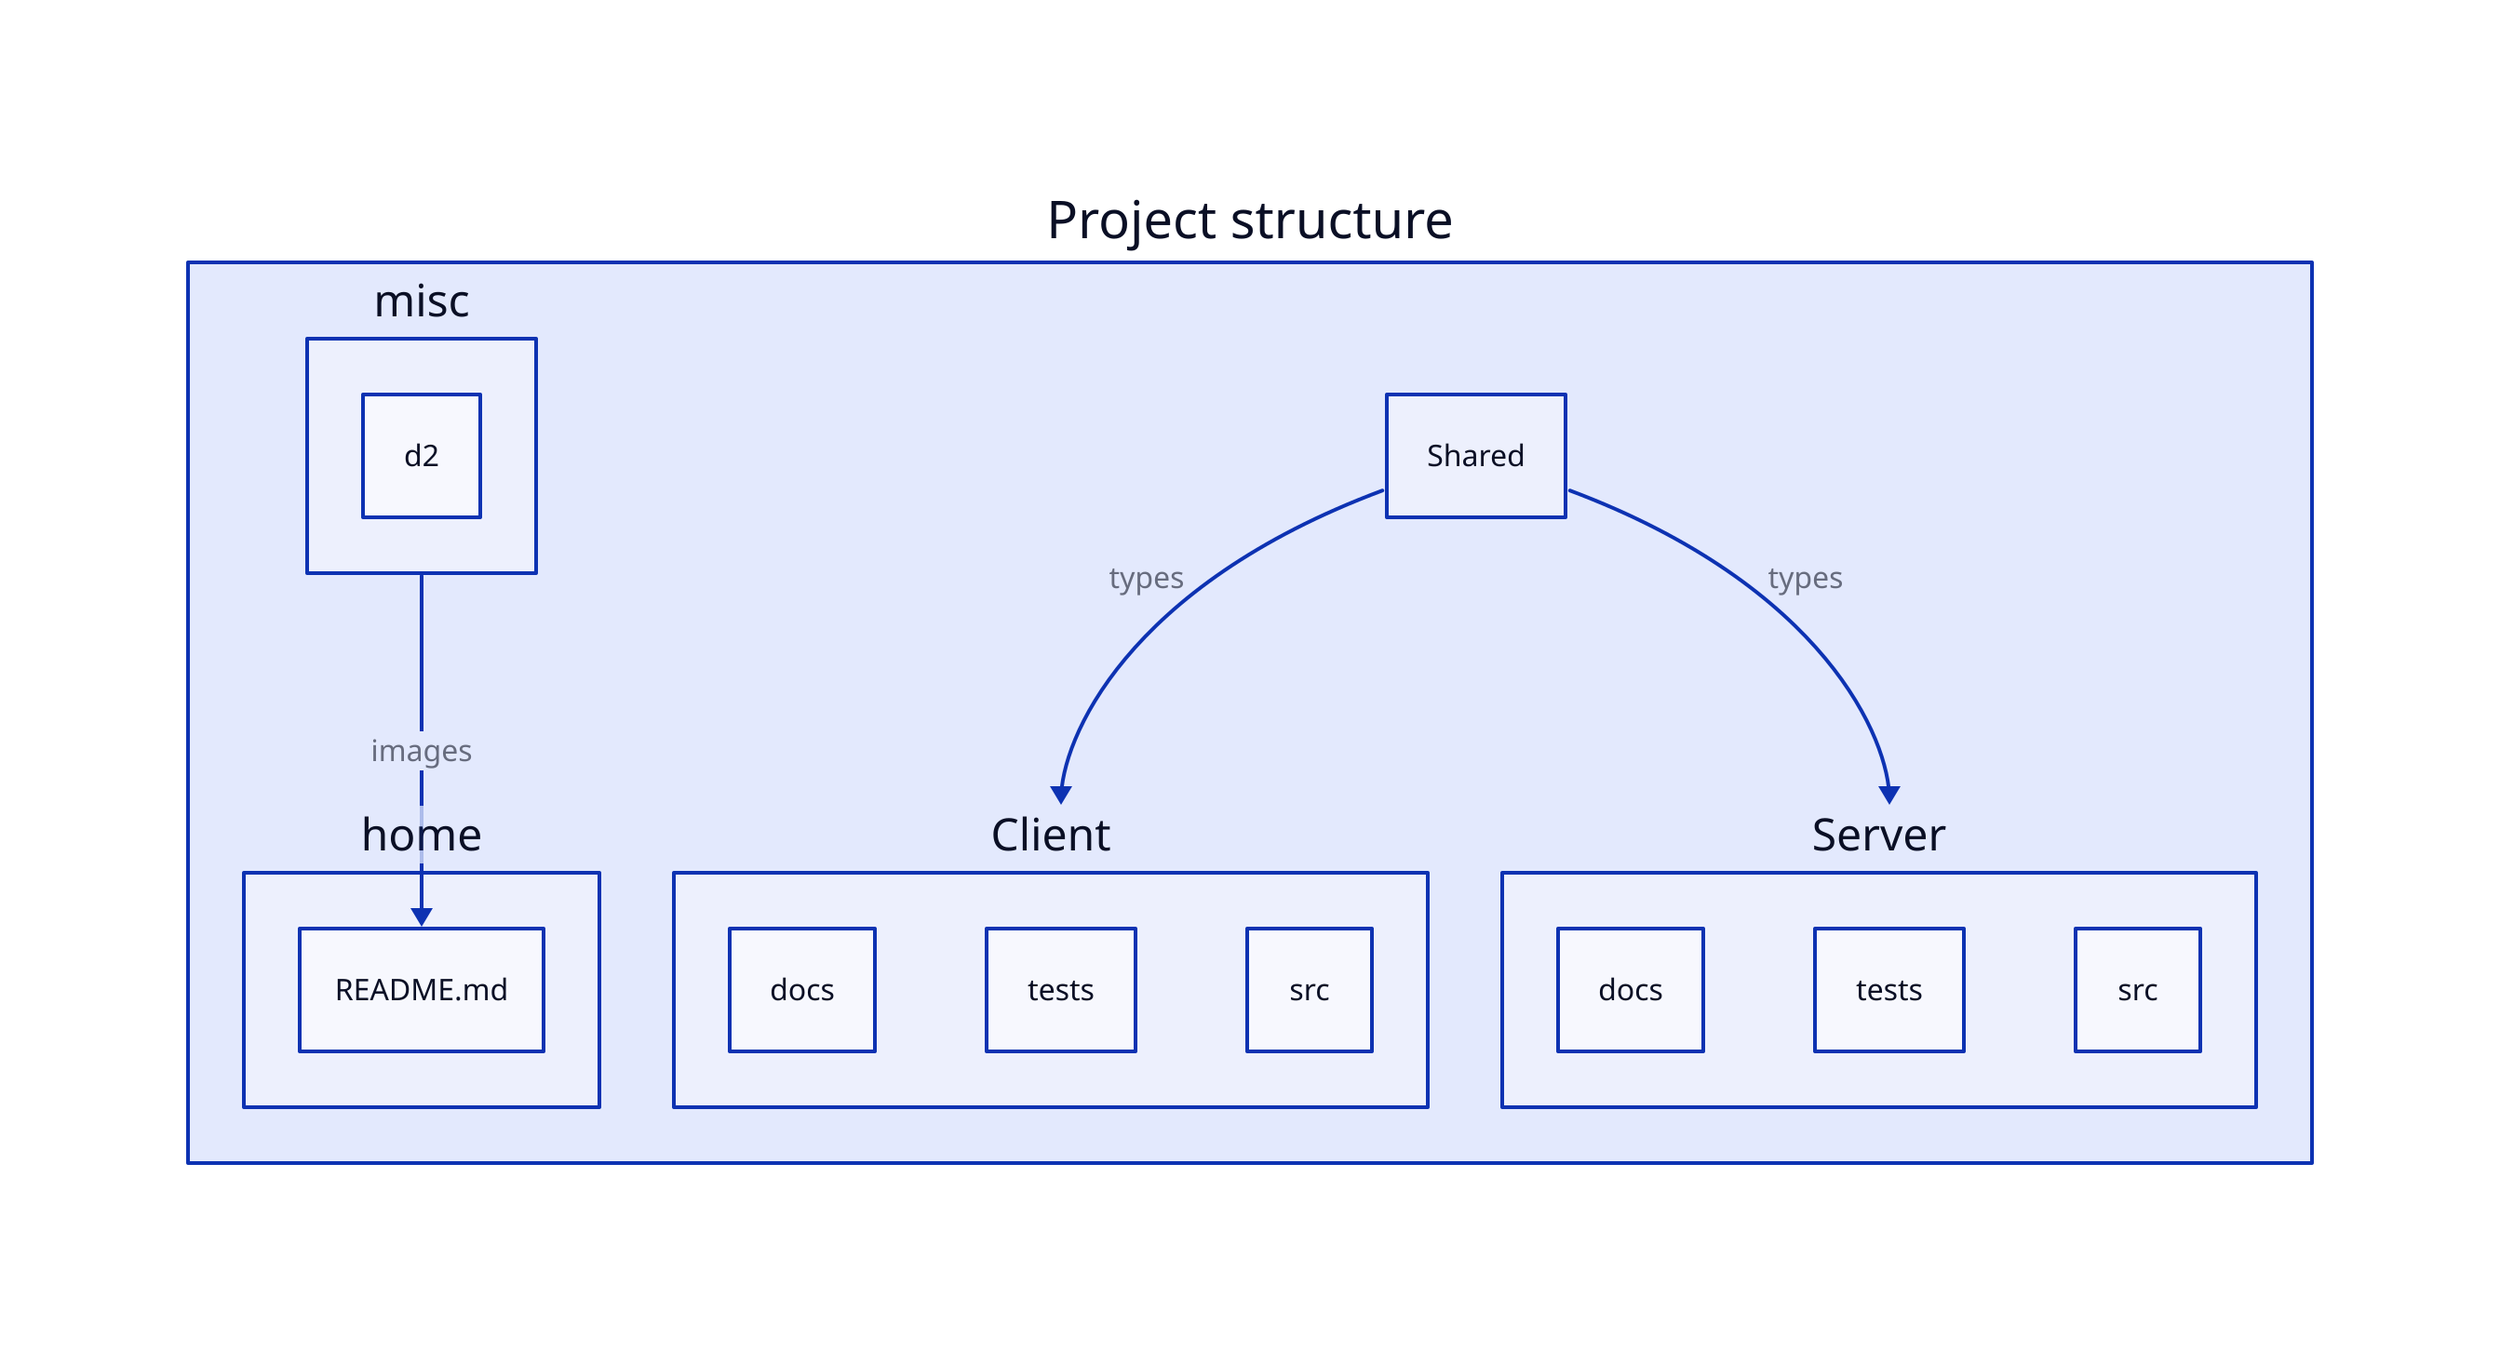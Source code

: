 Project structure: {
  misc: {
    d2
  }
  home: {
    "README.md"
  }
  misc -> home."README.md": images
  Client: {
    docs
    tests
    src
  }
  Server: {
    docs
    tests
    src
  }
  Client <- Shared -> Server: types
}
